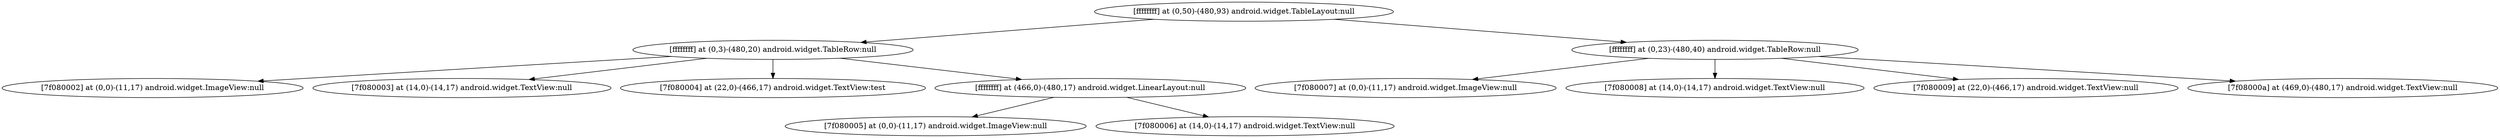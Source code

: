 strict digraph G {
  1 [ label="[ffffffff] at (0,50)-(480,93) android.widget.TableLayout:null" ];
  2 [ label="[ffffffff] at (0,3)-(480,20) android.widget.TableRow:null" ];
  3 [ label="[7f080002] at (0,0)-(11,17) android.widget.ImageView:null" ];
  4 [ label="[7f080003] at (14,0)-(14,17) android.widget.TextView:null" ];
  5 [ label="[7f080004] at (22,0)-(466,17) android.widget.TextView:test" ];
  6 [ label="[ffffffff] at (466,0)-(480,17) android.widget.LinearLayout:null" ];
  7 [ label="[7f080005] at (0,0)-(11,17) android.widget.ImageView:null" ];
  8 [ label="[7f080006] at (14,0)-(14,17) android.widget.TextView:null" ];
  9 [ label="[ffffffff] at (0,23)-(480,40) android.widget.TableRow:null" ];
  10 [ label="[7f080007] at (0,0)-(11,17) android.widget.ImageView:null" ];
  11 [ label="[7f080008] at (14,0)-(14,17) android.widget.TextView:null" ];
  12 [ label="[7f080009] at (22,0)-(466,17) android.widget.TextView:null" ];
  13 [ label="[7f08000a] at (469,0)-(480,17) android.widget.TextView:null" ];
  1 -> 2;
  2 -> 3;
  2 -> 4;
  2 -> 5;
  2 -> 6;
  6 -> 7;
  6 -> 8;
  1 -> 9;
  9 -> 10;
  9 -> 11;
  9 -> 12;
  9 -> 13;
}
